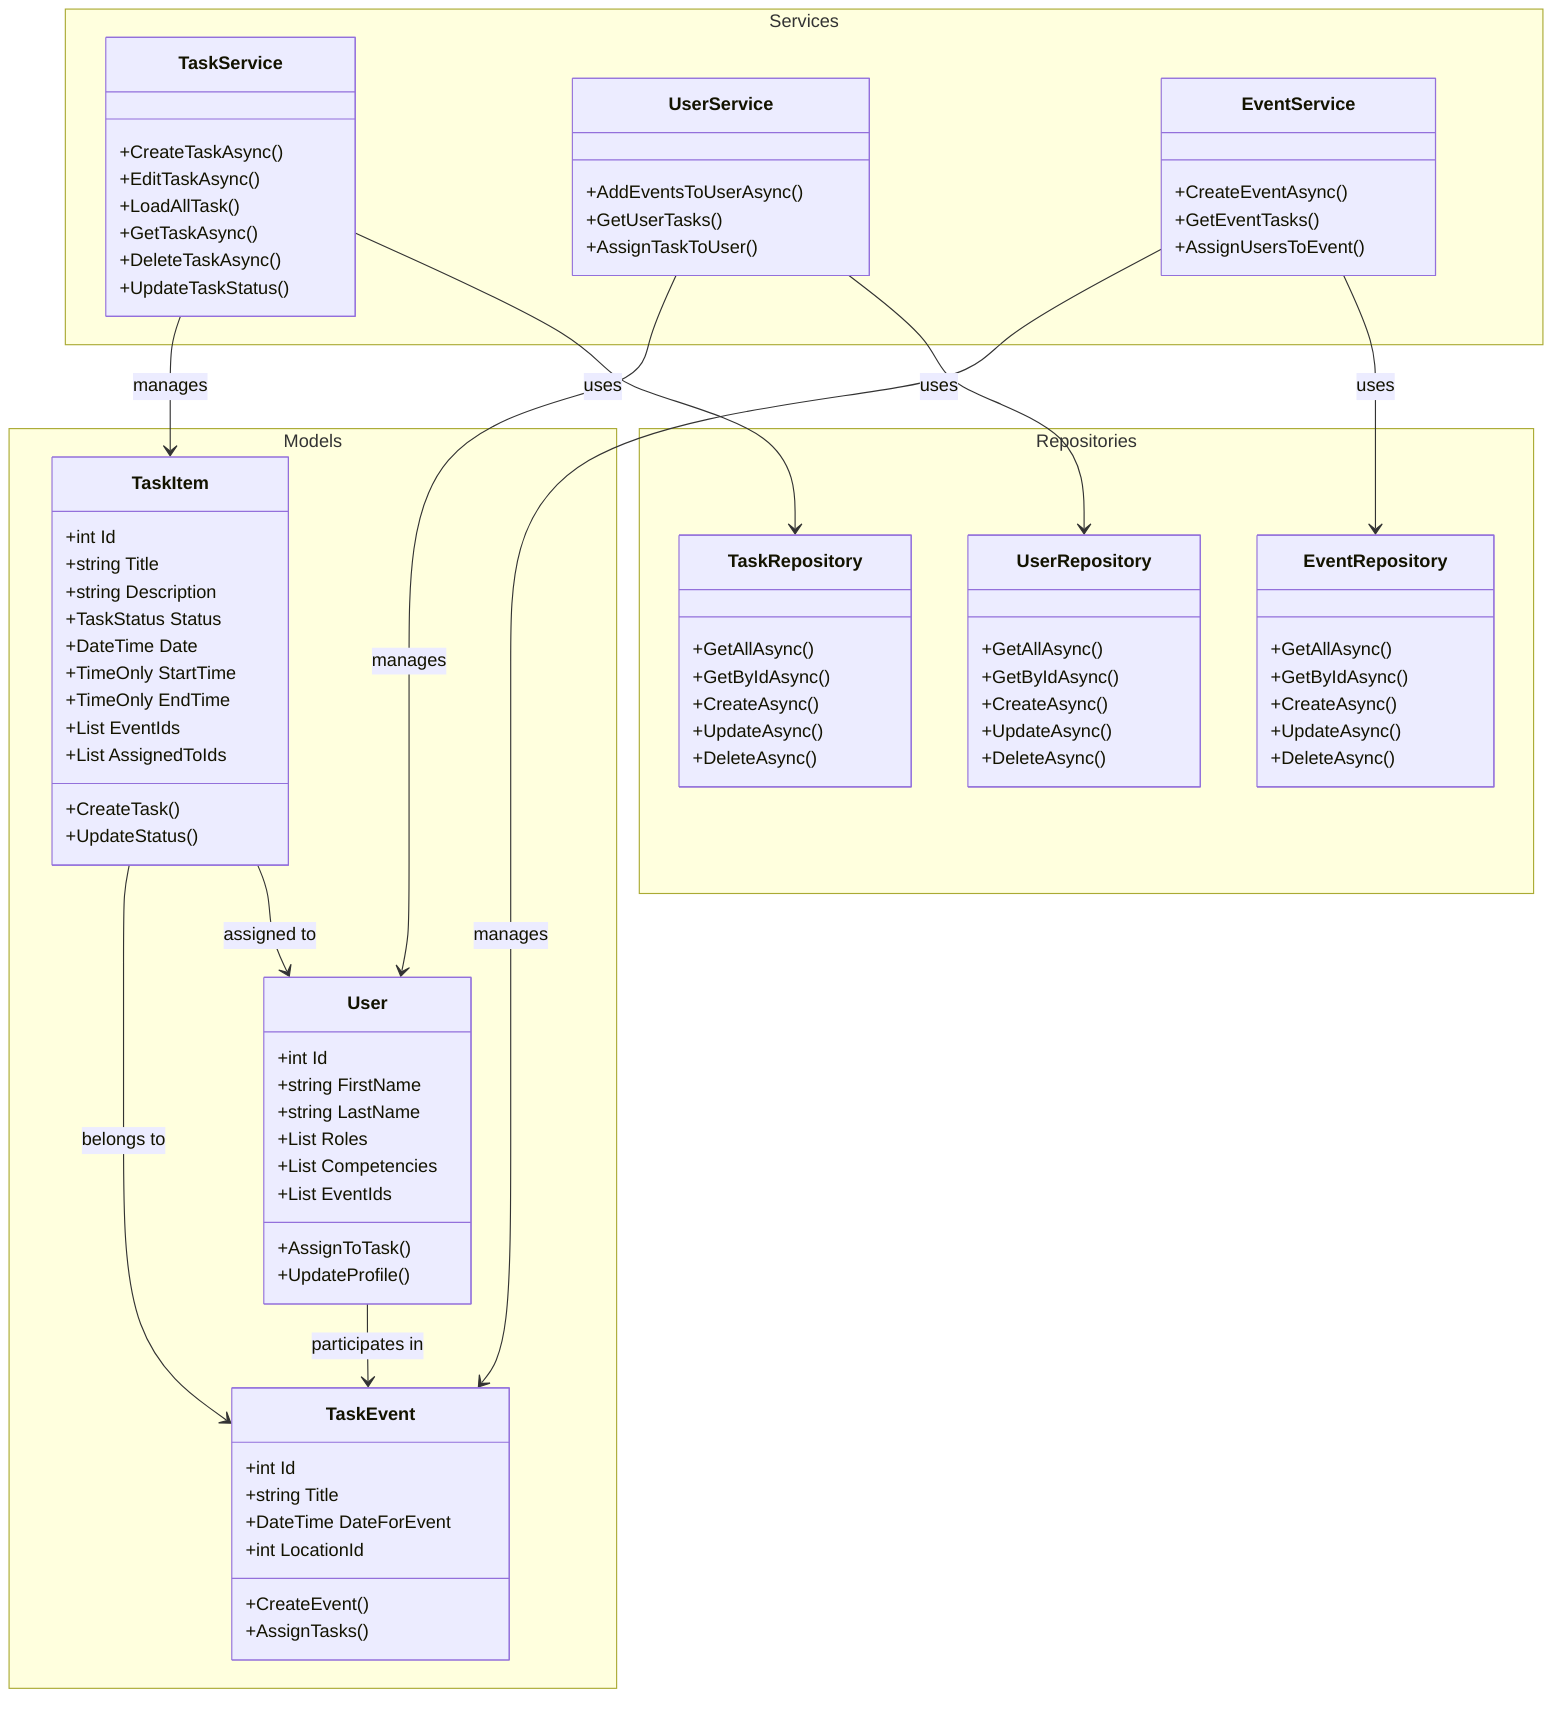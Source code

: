 classDiagram
     %% Core Domain Models
     namespace Models {
         class TaskItem {
             +int Id
             +string Title
             +string Description
             +TaskStatus Status
             +DateTime Date
             +TimeOnly StartTime
             +TimeOnly EndTime
             +List<int> EventIds
             +List<int> AssignedToIds
             +CreateTask()
             +UpdateStatus()
         }

         class User {
             +int Id
             +string FirstName
             +string LastName
             +List<UserRole> Roles
             +List<Competency> Competencies
             +List<int> EventIds
             +AssignToTask()
             +UpdateProfile()
         }

         class TaskEvent {
             +int Id
             +string Title
             +DateTime DateForEvent
             +int LocationId
             +CreateEvent()
             +AssignTasks()
         }
     }

     %% Services Layer
     namespace Services {
         class TaskService {
             +CreateTaskAsync()
             +EditTaskAsync()
             +LoadAllTask()
             +GetTaskAsync()
             +DeleteTaskAsync()
             +UpdateTaskStatus()
         }

         class UserService {
             +AddEventsToUserAsync()
             +GetUserTasks()
             +AssignTaskToUser()
         }

         class EventService {
             +CreateEventAsync()
             +GetEventTasks()
             +AssignUsersToEvent()
         }
     }

     %% Repository Layer
     namespace Repositories {
         class TaskRepository {
             +GetAllAsync()
             +GetByIdAsync()
             +CreateAsync()
             +UpdateAsync()
             +DeleteAsync()
         }

         class UserRepository {
             +GetAllAsync()
             +GetByIdAsync()
             +CreateAsync()
             +UpdateAsync()
             +DeleteAsync()
         }

         class EventRepository {
             +GetAllAsync()
             +GetByIdAsync()
             +CreateAsync()
             +UpdateAsync()
             +DeleteAsync()
         }
     }

     %% Relationships
     TaskService --> TaskRepository : uses
     TaskService --> TaskItem : manages
     UserService --> UserRepository : uses
     UserService --> User : manages
     EventService --> EventRepository : uses
     EventService --> TaskEvent : manages

     TaskItem --> User : assigned to
     TaskItem --> TaskEvent : belongs to
     User --> TaskEvent : participates in